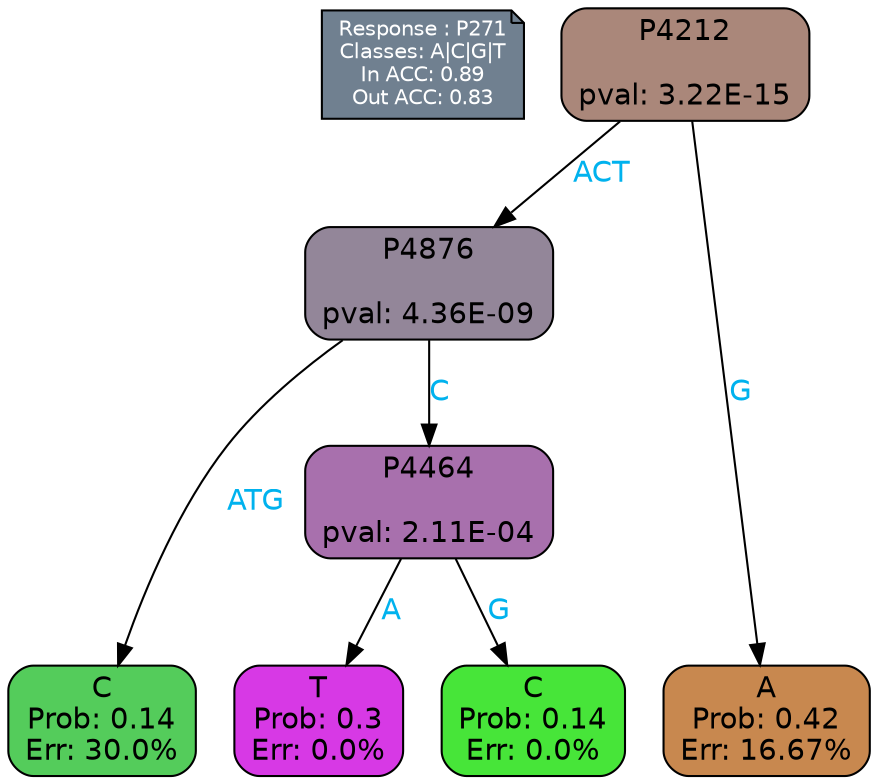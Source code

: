 digraph Tree {
node [shape=box, style="filled, rounded", color="black", fontname=helvetica] ;
graph [ranksep=equally, splines=polylines, bgcolor=transparent, dpi=600] ;
edge [fontname=helvetica] ;
LEGEND [label="Response : P271
Classes: A|C|G|T
In ACC: 0.89
Out ACC: 0.83
",shape=note,align=left,style=filled,fillcolor="slategray",fontcolor="white",fontsize=10];1 [label="P4212

pval: 3.22E-15", fillcolor="#aa877a"] ;
2 [label="P4876

pval: 4.36E-09", fillcolor="#938699"] ;
3 [label="C
Prob: 0.14
Err: 30.0%", fillcolor="#54cc5b"] ;
4 [label="P4464

pval: 2.11E-04", fillcolor="#a870ad"] ;
5 [label="T
Prob: 0.3
Err: 0.0%", fillcolor="#d739e5"] ;
6 [label="C
Prob: 0.14
Err: 0.0%", fillcolor="#47e539"] ;
7 [label="A
Prob: 0.42
Err: 16.67%", fillcolor="#c8884f"] ;
1 -> 2 [label="ACT",fontcolor=deepskyblue2] ;
1 -> 7 [label="G",fontcolor=deepskyblue2] ;
2 -> 3 [label="ATG",fontcolor=deepskyblue2] ;
2 -> 4 [label="C",fontcolor=deepskyblue2] ;
4 -> 5 [label="A",fontcolor=deepskyblue2] ;
4 -> 6 [label="G",fontcolor=deepskyblue2] ;
{rank = same; 3;5;6;7;}{rank = same; LEGEND;1;}}